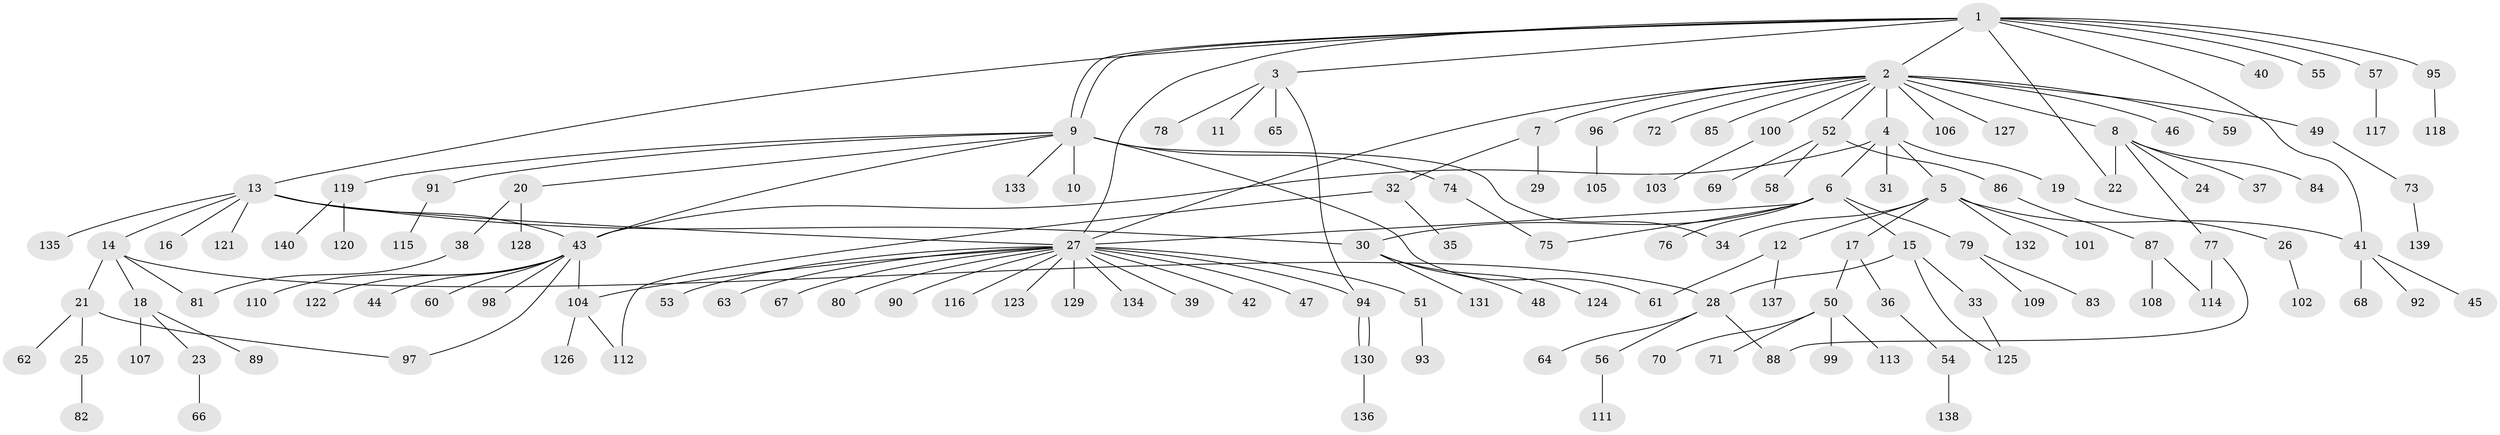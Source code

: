 // Generated by graph-tools (version 1.1) at 2025/11/02/27/25 16:11:11]
// undirected, 140 vertices, 161 edges
graph export_dot {
graph [start="1"]
  node [color=gray90,style=filled];
  1;
  2;
  3;
  4;
  5;
  6;
  7;
  8;
  9;
  10;
  11;
  12;
  13;
  14;
  15;
  16;
  17;
  18;
  19;
  20;
  21;
  22;
  23;
  24;
  25;
  26;
  27;
  28;
  29;
  30;
  31;
  32;
  33;
  34;
  35;
  36;
  37;
  38;
  39;
  40;
  41;
  42;
  43;
  44;
  45;
  46;
  47;
  48;
  49;
  50;
  51;
  52;
  53;
  54;
  55;
  56;
  57;
  58;
  59;
  60;
  61;
  62;
  63;
  64;
  65;
  66;
  67;
  68;
  69;
  70;
  71;
  72;
  73;
  74;
  75;
  76;
  77;
  78;
  79;
  80;
  81;
  82;
  83;
  84;
  85;
  86;
  87;
  88;
  89;
  90;
  91;
  92;
  93;
  94;
  95;
  96;
  97;
  98;
  99;
  100;
  101;
  102;
  103;
  104;
  105;
  106;
  107;
  108;
  109;
  110;
  111;
  112;
  113;
  114;
  115;
  116;
  117;
  118;
  119;
  120;
  121;
  122;
  123;
  124;
  125;
  126;
  127;
  128;
  129;
  130;
  131;
  132;
  133;
  134;
  135;
  136;
  137;
  138;
  139;
  140;
  1 -- 2;
  1 -- 3;
  1 -- 9;
  1 -- 9;
  1 -- 13;
  1 -- 22;
  1 -- 27;
  1 -- 40;
  1 -- 41;
  1 -- 55;
  1 -- 57;
  1 -- 95;
  2 -- 4;
  2 -- 7;
  2 -- 8;
  2 -- 27;
  2 -- 46;
  2 -- 49;
  2 -- 52;
  2 -- 59;
  2 -- 72;
  2 -- 85;
  2 -- 96;
  2 -- 100;
  2 -- 106;
  2 -- 127;
  3 -- 11;
  3 -- 65;
  3 -- 78;
  3 -- 94;
  4 -- 5;
  4 -- 6;
  4 -- 19;
  4 -- 31;
  4 -- 43;
  5 -- 12;
  5 -- 17;
  5 -- 34;
  5 -- 41;
  5 -- 101;
  5 -- 132;
  6 -- 15;
  6 -- 27;
  6 -- 30;
  6 -- 75;
  6 -- 76;
  6 -- 79;
  7 -- 29;
  7 -- 32;
  8 -- 22;
  8 -- 24;
  8 -- 37;
  8 -- 77;
  8 -- 84;
  9 -- 10;
  9 -- 20;
  9 -- 34;
  9 -- 43;
  9 -- 61;
  9 -- 74;
  9 -- 91;
  9 -- 119;
  9 -- 133;
  12 -- 61;
  12 -- 137;
  13 -- 14;
  13 -- 16;
  13 -- 27;
  13 -- 30;
  13 -- 43;
  13 -- 121;
  13 -- 135;
  14 -- 18;
  14 -- 21;
  14 -- 28;
  14 -- 81;
  15 -- 28;
  15 -- 33;
  15 -- 125;
  17 -- 36;
  17 -- 50;
  18 -- 23;
  18 -- 89;
  18 -- 107;
  19 -- 26;
  20 -- 38;
  20 -- 128;
  21 -- 25;
  21 -- 62;
  21 -- 97;
  23 -- 66;
  25 -- 82;
  26 -- 102;
  27 -- 39;
  27 -- 42;
  27 -- 47;
  27 -- 51;
  27 -- 53;
  27 -- 63;
  27 -- 67;
  27 -- 80;
  27 -- 90;
  27 -- 94;
  27 -- 104;
  27 -- 116;
  27 -- 123;
  27 -- 129;
  27 -- 134;
  28 -- 56;
  28 -- 64;
  28 -- 88;
  30 -- 48;
  30 -- 124;
  30 -- 131;
  32 -- 35;
  32 -- 112;
  33 -- 125;
  36 -- 54;
  38 -- 81;
  41 -- 45;
  41 -- 68;
  41 -- 92;
  43 -- 44;
  43 -- 60;
  43 -- 97;
  43 -- 98;
  43 -- 104;
  43 -- 110;
  43 -- 122;
  49 -- 73;
  50 -- 70;
  50 -- 71;
  50 -- 99;
  50 -- 113;
  51 -- 93;
  52 -- 58;
  52 -- 69;
  52 -- 86;
  54 -- 138;
  56 -- 111;
  57 -- 117;
  73 -- 139;
  74 -- 75;
  77 -- 88;
  77 -- 114;
  79 -- 83;
  79 -- 109;
  86 -- 87;
  87 -- 108;
  87 -- 114;
  91 -- 115;
  94 -- 130;
  94 -- 130;
  95 -- 118;
  96 -- 105;
  100 -- 103;
  104 -- 112;
  104 -- 126;
  119 -- 120;
  119 -- 140;
  130 -- 136;
}
